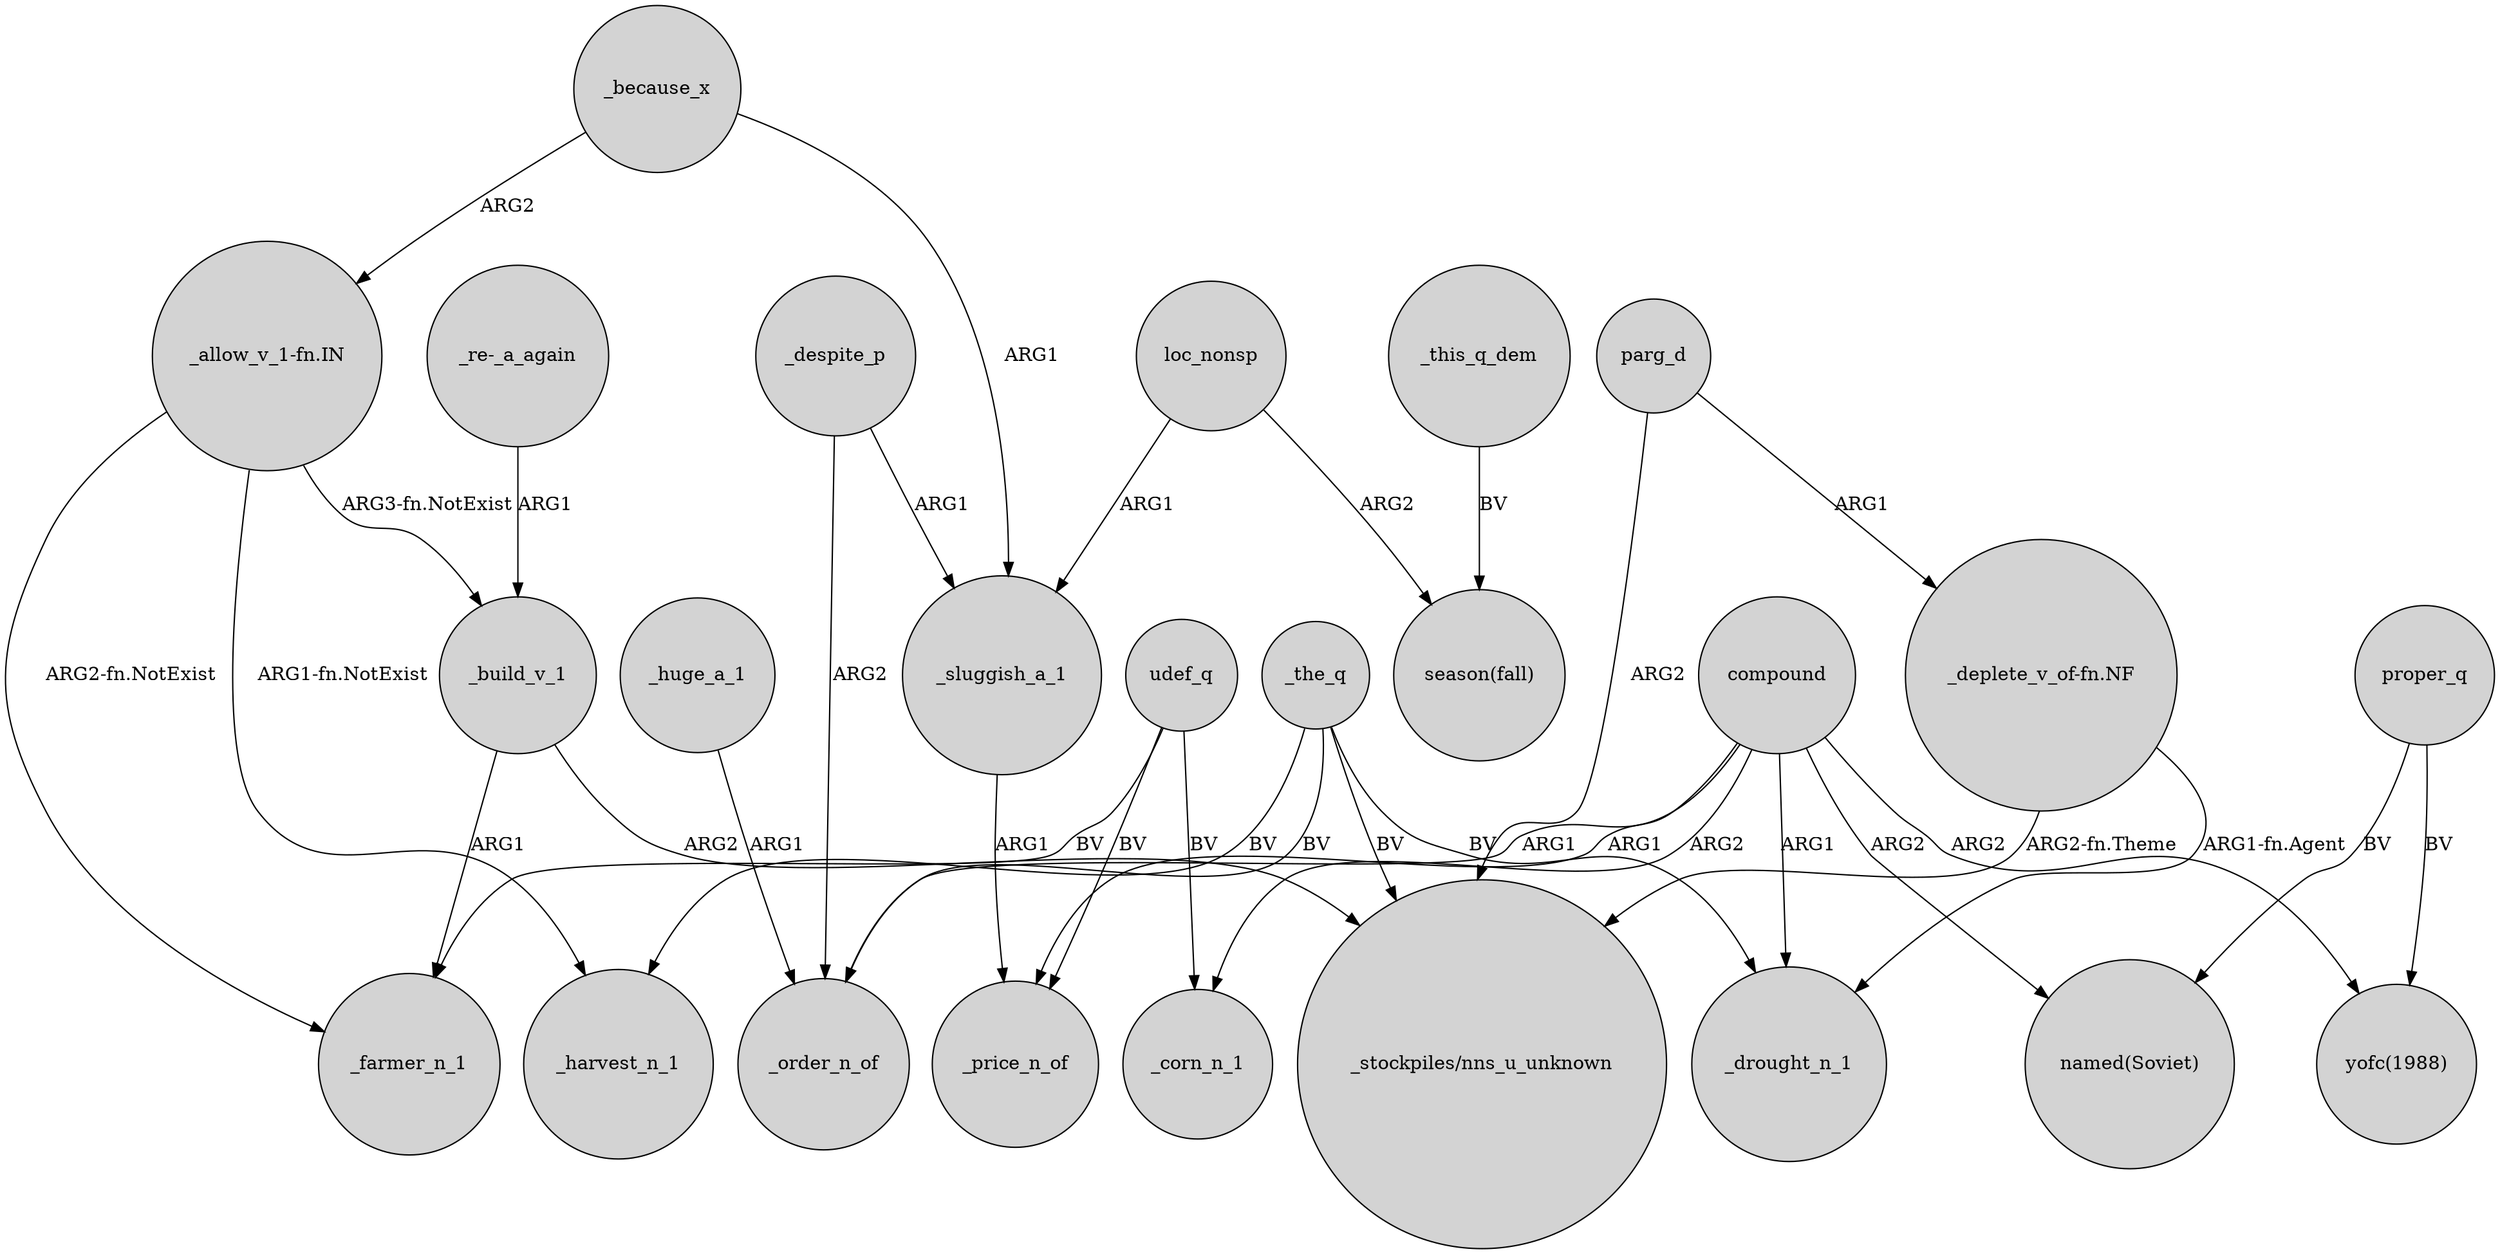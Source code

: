 digraph {
	node [shape=circle style=filled]
	"_allow_v_1-fn.IN" -> _farmer_n_1 [label="ARG2-fn.NotExist"]
	udef_q -> _price_n_of [label=BV]
	"_allow_v_1-fn.IN" -> _build_v_1 [label="ARG3-fn.NotExist"]
	_because_x -> _sluggish_a_1 [label=ARG1]
	_the_q -> "_stockpiles/nns_u_unknown" [label=BV]
	"_deplete_v_of-fn.NF" -> _drought_n_1 [label="ARG1-fn.Agent"]
	compound -> _drought_n_1 [label=ARG1]
	_because_x -> "_allow_v_1-fn.IN" [label=ARG2]
	"_deplete_v_of-fn.NF" -> "_stockpiles/nns_u_unknown" [label="ARG2-fn.Theme"]
	_the_q -> _order_n_of [label=BV]
	proper_q -> "named(Soviet)" [label=BV]
	_despite_p -> _sluggish_a_1 [label=ARG1]
	_despite_p -> _order_n_of [label=ARG2]
	"_allow_v_1-fn.IN" -> _harvest_n_1 [label="ARG1-fn.NotExist"]
	compound -> _order_n_of [label=ARG1]
	"_re-_a_again" -> _build_v_1 [label=ARG1]
	proper_q -> "yofc(1988)" [label=BV]
	loc_nonsp -> "season(fall)" [label=ARG2]
	compound -> "named(Soviet)" [label=ARG2]
	udef_q -> _corn_n_1 [label=BV]
	parg_d -> "_deplete_v_of-fn.NF" [label=ARG1]
	parg_d -> "_stockpiles/nns_u_unknown" [label=ARG2]
	udef_q -> _farmer_n_1 [label=BV]
	_build_v_1 -> _farmer_n_1 [label=ARG1]
	_the_q -> _harvest_n_1 [label=BV]
	_sluggish_a_1 -> _price_n_of [label=ARG1]
	loc_nonsp -> _sluggish_a_1 [label=ARG1]
	compound -> _price_n_of [label=ARG1]
	_this_q_dem -> "season(fall)" [label=BV]
	_huge_a_1 -> _order_n_of [label=ARG1]
	_build_v_1 -> "_stockpiles/nns_u_unknown" [label=ARG2]
	_the_q -> _drought_n_1 [label=BV]
	compound -> "yofc(1988)" [label=ARG2]
	compound -> _corn_n_1 [label=ARG2]
}
